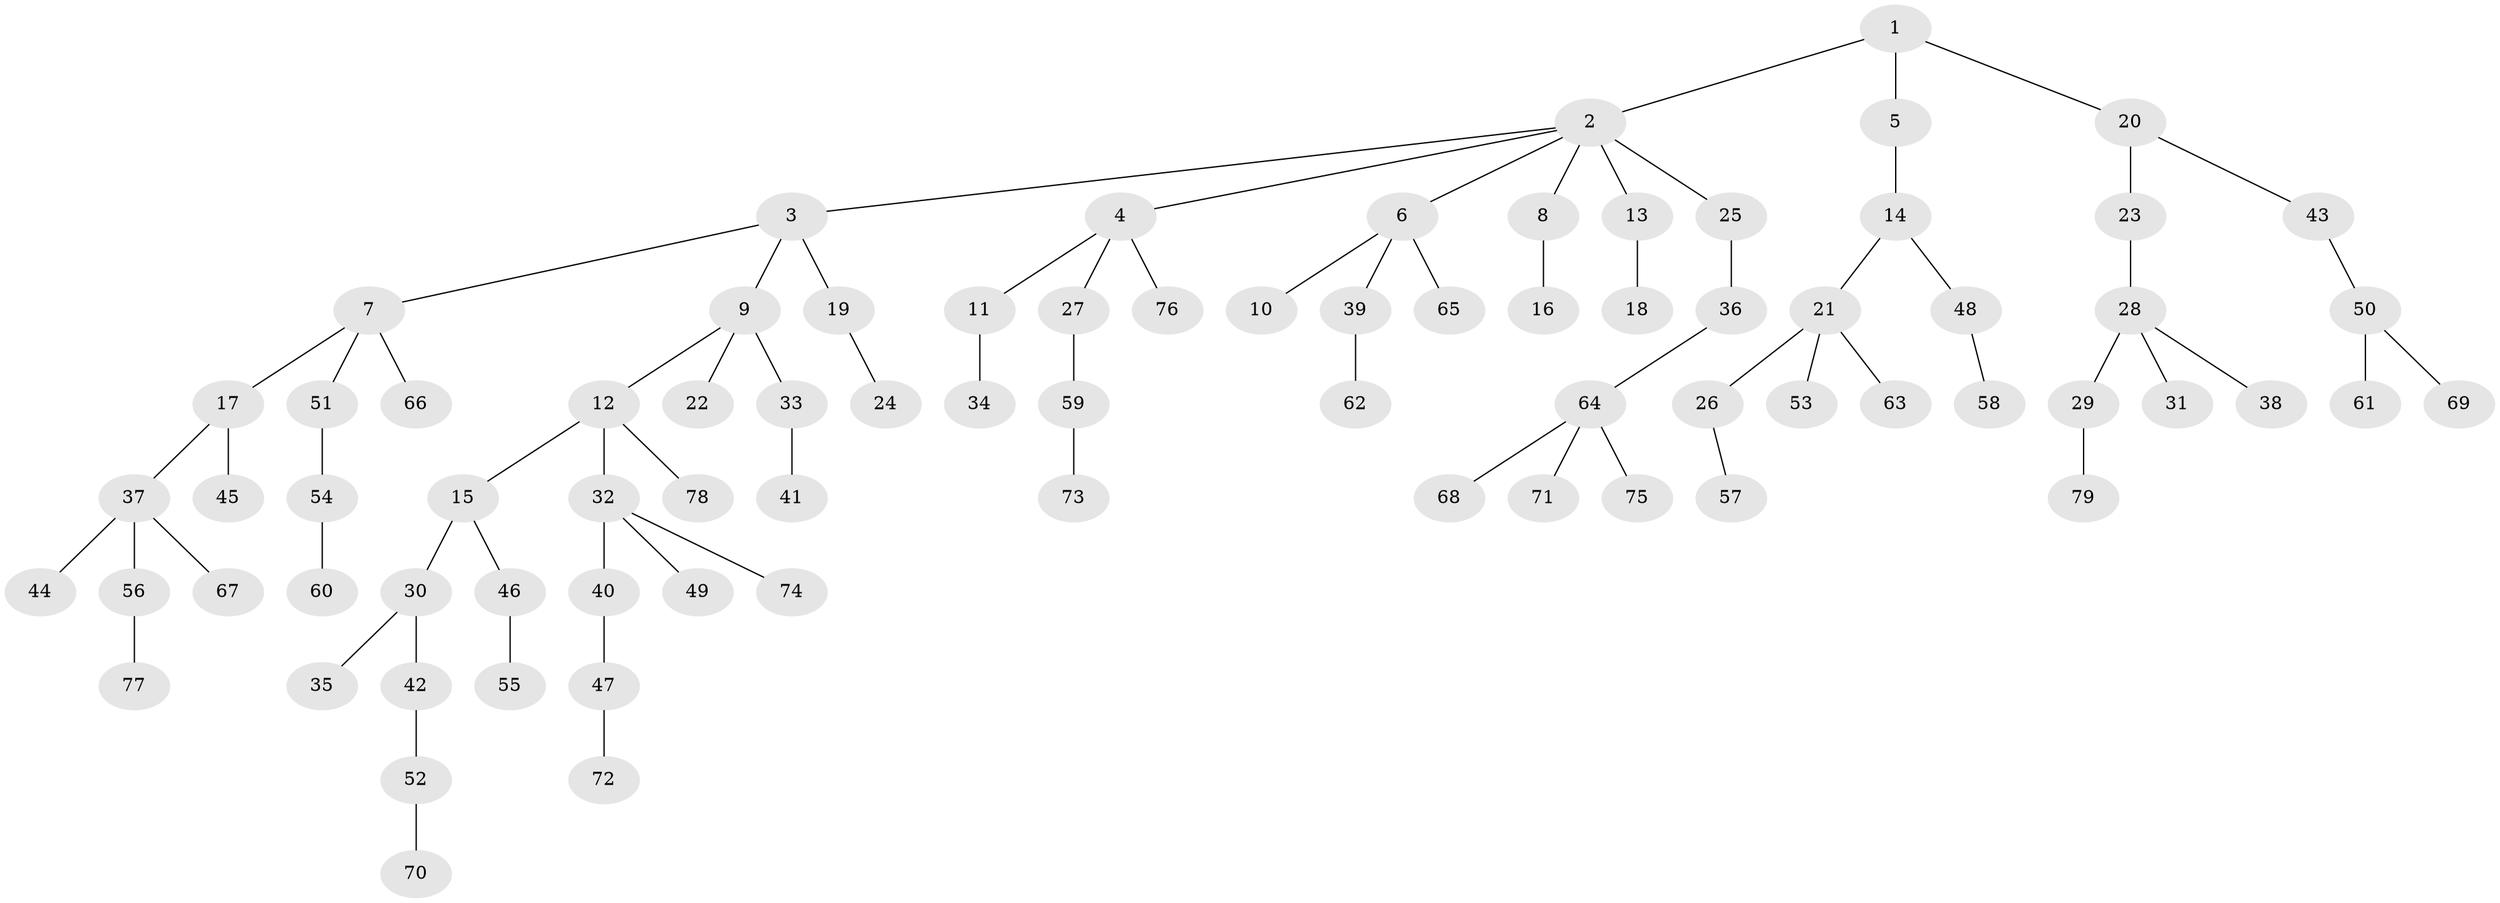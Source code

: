 // original degree distribution, {4: 0.061068702290076333, 7: 0.007633587786259542, 2: 0.29770992366412213, 5: 0.06870229007633588, 3: 0.0916030534351145, 1: 0.4732824427480916}
// Generated by graph-tools (version 1.1) at 2025/51/03/04/25 22:51:25]
// undirected, 79 vertices, 78 edges
graph export_dot {
  node [color=gray90,style=filled];
  1;
  2;
  3;
  4;
  5;
  6;
  7;
  8;
  9;
  10;
  11;
  12;
  13;
  14;
  15;
  16;
  17;
  18;
  19;
  20;
  21;
  22;
  23;
  24;
  25;
  26;
  27;
  28;
  29;
  30;
  31;
  32;
  33;
  34;
  35;
  36;
  37;
  38;
  39;
  40;
  41;
  42;
  43;
  44;
  45;
  46;
  47;
  48;
  49;
  50;
  51;
  52;
  53;
  54;
  55;
  56;
  57;
  58;
  59;
  60;
  61;
  62;
  63;
  64;
  65;
  66;
  67;
  68;
  69;
  70;
  71;
  72;
  73;
  74;
  75;
  76;
  77;
  78;
  79;
  1 -- 2 [weight=1.0];
  1 -- 5 [weight=1.0];
  1 -- 20 [weight=1.0];
  2 -- 3 [weight=1.0];
  2 -- 4 [weight=1.0];
  2 -- 6 [weight=1.0];
  2 -- 8 [weight=1.0];
  2 -- 13 [weight=2.0];
  2 -- 25 [weight=1.0];
  3 -- 7 [weight=1.0];
  3 -- 9 [weight=1.0];
  3 -- 19 [weight=1.0];
  4 -- 11 [weight=1.0];
  4 -- 27 [weight=1.0];
  4 -- 76 [weight=1.0];
  5 -- 14 [weight=1.0];
  6 -- 10 [weight=1.0];
  6 -- 39 [weight=1.0];
  6 -- 65 [weight=1.0];
  7 -- 17 [weight=1.0];
  7 -- 51 [weight=1.0];
  7 -- 66 [weight=1.0];
  8 -- 16 [weight=1.0];
  9 -- 12 [weight=1.0];
  9 -- 22 [weight=1.0];
  9 -- 33 [weight=1.0];
  11 -- 34 [weight=1.0];
  12 -- 15 [weight=1.0];
  12 -- 32 [weight=1.0];
  12 -- 78 [weight=1.0];
  13 -- 18 [weight=1.0];
  14 -- 21 [weight=1.0];
  14 -- 48 [weight=1.0];
  15 -- 30 [weight=2.0];
  15 -- 46 [weight=1.0];
  17 -- 37 [weight=1.0];
  17 -- 45 [weight=1.0];
  19 -- 24 [weight=1.0];
  20 -- 23 [weight=1.0];
  20 -- 43 [weight=1.0];
  21 -- 26 [weight=1.0];
  21 -- 53 [weight=1.0];
  21 -- 63 [weight=1.0];
  23 -- 28 [weight=1.0];
  25 -- 36 [weight=1.0];
  26 -- 57 [weight=1.0];
  27 -- 59 [weight=1.0];
  28 -- 29 [weight=2.0];
  28 -- 31 [weight=1.0];
  28 -- 38 [weight=1.0];
  29 -- 79 [weight=1.0];
  30 -- 35 [weight=1.0];
  30 -- 42 [weight=1.0];
  32 -- 40 [weight=1.0];
  32 -- 49 [weight=1.0];
  32 -- 74 [weight=1.0];
  33 -- 41 [weight=1.0];
  36 -- 64 [weight=1.0];
  37 -- 44 [weight=1.0];
  37 -- 56 [weight=1.0];
  37 -- 67 [weight=1.0];
  39 -- 62 [weight=1.0];
  40 -- 47 [weight=1.0];
  42 -- 52 [weight=1.0];
  43 -- 50 [weight=1.0];
  46 -- 55 [weight=1.0];
  47 -- 72 [weight=1.0];
  48 -- 58 [weight=1.0];
  50 -- 61 [weight=1.0];
  50 -- 69 [weight=1.0];
  51 -- 54 [weight=1.0];
  52 -- 70 [weight=1.0];
  54 -- 60 [weight=1.0];
  56 -- 77 [weight=1.0];
  59 -- 73 [weight=1.0];
  64 -- 68 [weight=1.0];
  64 -- 71 [weight=1.0];
  64 -- 75 [weight=1.0];
}
